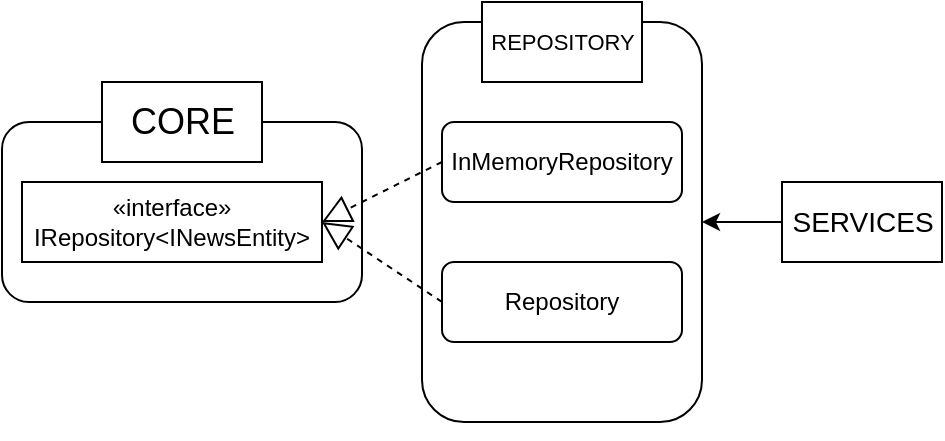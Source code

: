 <mxfile version="13.7.8" type="device"><diagram id="K0sdpLvrFLECeXmLLqBO" name="Page-1"><mxGraphModel dx="780" dy="713" grid="1" gridSize="10" guides="1" tooltips="1" connect="1" arrows="1" fold="1" page="1" pageScale="1" pageWidth="827" pageHeight="1169" math="0" shadow="0"><root><mxCell id="0"/><mxCell id="1" parent="0"/><mxCell id="SEdag1jpPV0pEfpuWpSN-16" value="" style="rounded=1;whiteSpace=wrap;html=1;" parent="1" vertex="1"><mxGeometry x="50" y="100" width="180" height="90" as="geometry"/></mxCell><mxCell id="SEdag1jpPV0pEfpuWpSN-8" value="" style="rounded=1;whiteSpace=wrap;html=1;" parent="1" vertex="1"><mxGeometry x="260" y="50" width="140" height="200" as="geometry"/></mxCell><mxCell id="SEdag1jpPV0pEfpuWpSN-1" value="&lt;font style=&quot;font-size: 11px&quot;&gt;REPOSITORY&lt;/font&gt;" style="html=1;" parent="1" vertex="1"><mxGeometry x="290" y="40" width="80" height="40" as="geometry"/></mxCell><mxCell id="SEdag1jpPV0pEfpuWpSN-3" value="InMemoryRepository" style="rounded=1;whiteSpace=wrap;html=1;" parent="1" vertex="1"><mxGeometry x="270" y="100" width="120" height="40" as="geometry"/></mxCell><mxCell id="SEdag1jpPV0pEfpuWpSN-4" value="«interface»&lt;br style=&quot;padding: 0px ; margin: 0px&quot;&gt;IRepository&amp;lt;INewsEntity&amp;gt;" style="rounded=0;whiteSpace=wrap;html=1;" parent="1" vertex="1"><mxGeometry x="60" y="130" width="150" height="40" as="geometry"/></mxCell><mxCell id="SEdag1jpPV0pEfpuWpSN-5" value="" style="endArrow=block;dashed=1;endFill=0;endSize=12;html=1;exitX=0;exitY=0.5;exitDx=0;exitDy=0;entryX=1;entryY=0.5;entryDx=0;entryDy=0;" parent="1" source="SEdag1jpPV0pEfpuWpSN-3" target="SEdag1jpPV0pEfpuWpSN-4" edge="1"><mxGeometry width="160" relative="1" as="geometry"><mxPoint x="320" y="190" as="sourcePoint"/><mxPoint x="480" y="190" as="targetPoint"/></mxGeometry></mxCell><mxCell id="SEdag1jpPV0pEfpuWpSN-6" value="Repository" style="rounded=1;whiteSpace=wrap;html=1;" parent="1" vertex="1"><mxGeometry x="270" y="170" width="120" height="40" as="geometry"/></mxCell><mxCell id="SEdag1jpPV0pEfpuWpSN-7" value="" style="endArrow=block;dashed=1;endFill=0;endSize=12;html=1;exitX=0;exitY=0.5;exitDx=0;exitDy=0;entryX=1;entryY=0.5;entryDx=0;entryDy=0;" parent="1" source="SEdag1jpPV0pEfpuWpSN-6" target="SEdag1jpPV0pEfpuWpSN-4" edge="1"><mxGeometry width="160" relative="1" as="geometry"><mxPoint x="270" y="150" as="sourcePoint"/><mxPoint x="210" y="190" as="targetPoint"/></mxGeometry></mxCell><mxCell id="SEdag1jpPV0pEfpuWpSN-12" style="edgeStyle=orthogonalEdgeStyle;rounded=0;orthogonalLoop=1;jettySize=auto;html=1;entryX=1;entryY=0.5;entryDx=0;entryDy=0;" parent="1" source="SEdag1jpPV0pEfpuWpSN-11" target="SEdag1jpPV0pEfpuWpSN-8" edge="1"><mxGeometry relative="1" as="geometry"/></mxCell><mxCell id="SEdag1jpPV0pEfpuWpSN-11" value="&lt;font style=&quot;font-size: 14px&quot;&gt;SERVICES&lt;/font&gt;" style="html=1;" parent="1" vertex="1"><mxGeometry x="440" y="130" width="80" height="40" as="geometry"/></mxCell><mxCell id="SEdag1jpPV0pEfpuWpSN-13" style="edgeStyle=orthogonalEdgeStyle;rounded=0;orthogonalLoop=1;jettySize=auto;html=1;exitX=0.5;exitY=1;exitDx=0;exitDy=0;" parent="1" source="SEdag1jpPV0pEfpuWpSN-8" target="SEdag1jpPV0pEfpuWpSN-8" edge="1"><mxGeometry relative="1" as="geometry"/></mxCell><mxCell id="SEdag1jpPV0pEfpuWpSN-15" value="&lt;font style=&quot;font-size: 18px&quot;&gt;CORE&lt;/font&gt;" style="html=1;" parent="1" vertex="1"><mxGeometry x="100" y="80" width="80" height="40" as="geometry"/></mxCell></root></mxGraphModel></diagram></mxfile>